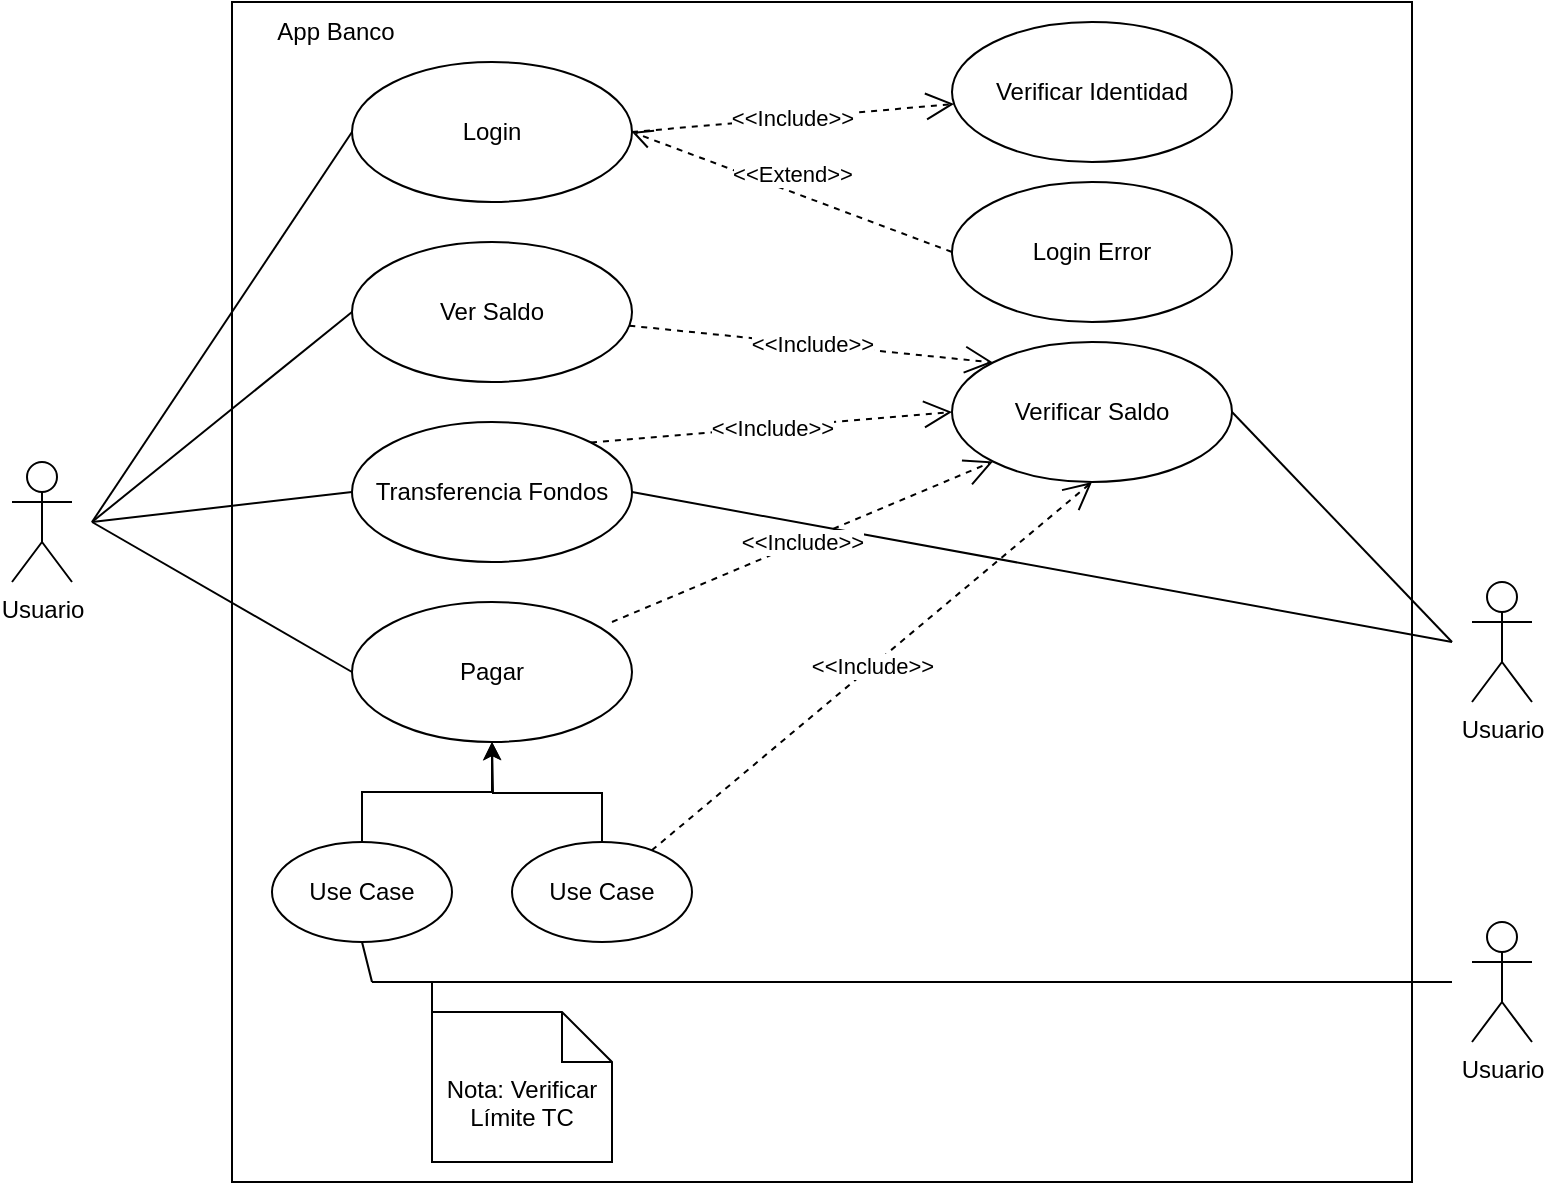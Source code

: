 <mxfile version="26.2.9">
  <diagram name="Página-1" id="1sY_pbcx_UI9Au09iEY9">
    <mxGraphModel dx="705" dy="760" grid="1" gridSize="10" guides="1" tooltips="1" connect="1" arrows="1" fold="1" page="1" pageScale="1" pageWidth="827" pageHeight="1169" math="0" shadow="0">
      <root>
        <mxCell id="0" />
        <mxCell id="1" parent="0" />
        <mxCell id="cCEaOBJ2dYtXkOhGh02d-1" value="Usuario" style="shape=umlActor;verticalLabelPosition=bottom;verticalAlign=top;html=1;outlineConnect=0;" vertex="1" parent="1">
          <mxGeometry x="40" y="280" width="30" height="60" as="geometry" />
        </mxCell>
        <mxCell id="cCEaOBJ2dYtXkOhGh02d-2" value="" style="whiteSpace=wrap;html=1;aspect=fixed;" vertex="1" parent="1">
          <mxGeometry x="150" y="50" width="590" height="590" as="geometry" />
        </mxCell>
        <mxCell id="cCEaOBJ2dYtXkOhGh02d-5" value="Login" style="ellipse;whiteSpace=wrap;html=1;" vertex="1" parent="1">
          <mxGeometry x="210" y="80" width="140" height="70" as="geometry" />
        </mxCell>
        <mxCell id="cCEaOBJ2dYtXkOhGh02d-6" value="Ver Saldo" style="ellipse;whiteSpace=wrap;html=1;" vertex="1" parent="1">
          <mxGeometry x="210" y="170" width="140" height="70" as="geometry" />
        </mxCell>
        <mxCell id="cCEaOBJ2dYtXkOhGh02d-7" value="Transferencia Fondos" style="ellipse;whiteSpace=wrap;html=1;" vertex="1" parent="1">
          <mxGeometry x="210" y="260" width="140" height="70" as="geometry" />
        </mxCell>
        <mxCell id="cCEaOBJ2dYtXkOhGh02d-9" value="" style="endArrow=none;html=1;rounded=0;entryX=0;entryY=0.5;entryDx=0;entryDy=0;" edge="1" parent="1" target="cCEaOBJ2dYtXkOhGh02d-5">
          <mxGeometry width="50" height="50" relative="1" as="geometry">
            <mxPoint x="80" y="310" as="sourcePoint" />
            <mxPoint x="130" y="260" as="targetPoint" />
          </mxGeometry>
        </mxCell>
        <mxCell id="cCEaOBJ2dYtXkOhGh02d-10" value="" style="endArrow=none;html=1;rounded=0;entryX=0;entryY=0.5;entryDx=0;entryDy=0;" edge="1" parent="1" target="cCEaOBJ2dYtXkOhGh02d-6">
          <mxGeometry width="50" height="50" relative="1" as="geometry">
            <mxPoint x="80" y="310" as="sourcePoint" />
            <mxPoint x="170" y="320" as="targetPoint" />
          </mxGeometry>
        </mxCell>
        <mxCell id="cCEaOBJ2dYtXkOhGh02d-11" value="" style="endArrow=none;html=1;rounded=0;entryX=0;entryY=0.5;entryDx=0;entryDy=0;" edge="1" parent="1" target="cCEaOBJ2dYtXkOhGh02d-7">
          <mxGeometry width="50" height="50" relative="1" as="geometry">
            <mxPoint x="80" y="310" as="sourcePoint" />
            <mxPoint x="170" y="310" as="targetPoint" />
          </mxGeometry>
        </mxCell>
        <mxCell id="cCEaOBJ2dYtXkOhGh02d-12" value="Usuario" style="shape=umlActor;verticalLabelPosition=bottom;verticalAlign=top;html=1;" vertex="1" parent="1">
          <mxGeometry x="770" y="340" width="30" height="60" as="geometry" />
        </mxCell>
        <mxCell id="cCEaOBJ2dYtXkOhGh02d-14" value="Verificar Identidad" style="ellipse;whiteSpace=wrap;html=1;" vertex="1" parent="1">
          <mxGeometry x="510" y="60" width="140" height="70" as="geometry" />
        </mxCell>
        <mxCell id="cCEaOBJ2dYtXkOhGh02d-15" value="Login Error" style="ellipse;whiteSpace=wrap;html=1;" vertex="1" parent="1">
          <mxGeometry x="510" y="140" width="140" height="70" as="geometry" />
        </mxCell>
        <mxCell id="cCEaOBJ2dYtXkOhGh02d-16" value="Verificar Saldo" style="ellipse;whiteSpace=wrap;html=1;" vertex="1" parent="1">
          <mxGeometry x="510" y="220" width="140" height="70" as="geometry" />
        </mxCell>
        <mxCell id="cCEaOBJ2dYtXkOhGh02d-17" value="" style="endArrow=none;html=1;rounded=0;exitX=1;exitY=0.5;exitDx=0;exitDy=0;" edge="1" parent="1" source="cCEaOBJ2dYtXkOhGh02d-7">
          <mxGeometry width="50" height="50" relative="1" as="geometry">
            <mxPoint x="710" y="420" as="sourcePoint" />
            <mxPoint x="760" y="370" as="targetPoint" />
          </mxGeometry>
        </mxCell>
        <mxCell id="cCEaOBJ2dYtXkOhGh02d-18" value="" style="endArrow=none;html=1;rounded=0;entryX=1;entryY=0.5;entryDx=0;entryDy=0;" edge="1" parent="1" target="cCEaOBJ2dYtXkOhGh02d-16">
          <mxGeometry width="50" height="50" relative="1" as="geometry">
            <mxPoint x="760" y="370" as="sourcePoint" />
            <mxPoint x="790" y="290" as="targetPoint" />
          </mxGeometry>
        </mxCell>
        <mxCell id="cCEaOBJ2dYtXkOhGh02d-20" value="&amp;lt;&amp;lt;Extend&amp;gt;&amp;gt;" style="html=1;verticalAlign=bottom;endArrow=open;dashed=1;endSize=8;curved=0;rounded=0;entryX=1;entryY=0.5;entryDx=0;entryDy=0;exitX=0;exitY=0.5;exitDx=0;exitDy=0;" edge="1" parent="1" source="cCEaOBJ2dYtXkOhGh02d-15" target="cCEaOBJ2dYtXkOhGh02d-5">
          <mxGeometry relative="1" as="geometry">
            <mxPoint x="510" y="220" as="sourcePoint" />
            <mxPoint x="430" y="220" as="targetPoint" />
          </mxGeometry>
        </mxCell>
        <mxCell id="cCEaOBJ2dYtXkOhGh02d-21" value="&amp;lt;&amp;lt;Include&amp;gt;&amp;gt;" style="endArrow=open;endSize=12;dashed=1;html=1;rounded=0;exitX=1;exitY=0.5;exitDx=0;exitDy=0;" edge="1" parent="1" source="cCEaOBJ2dYtXkOhGh02d-5" target="cCEaOBJ2dYtXkOhGh02d-14">
          <mxGeometry x="-0.003" width="160" relative="1" as="geometry">
            <mxPoint x="360" y="80" as="sourcePoint" />
            <mxPoint x="520" y="80" as="targetPoint" />
            <mxPoint as="offset" />
          </mxGeometry>
        </mxCell>
        <mxCell id="cCEaOBJ2dYtXkOhGh02d-22" value="Pagar" style="ellipse;whiteSpace=wrap;html=1;" vertex="1" parent="1">
          <mxGeometry x="210" y="350" width="140" height="70" as="geometry" />
        </mxCell>
        <mxCell id="cCEaOBJ2dYtXkOhGh02d-23" value="" style="endArrow=none;html=1;rounded=0;entryX=0;entryY=0.5;entryDx=0;entryDy=0;" edge="1" parent="1" target="cCEaOBJ2dYtXkOhGh02d-22">
          <mxGeometry width="50" height="50" relative="1" as="geometry">
            <mxPoint x="80" y="310" as="sourcePoint" />
            <mxPoint x="100" y="400" as="targetPoint" />
          </mxGeometry>
        </mxCell>
        <mxCell id="cCEaOBJ2dYtXkOhGh02d-24" value="App Banco" style="text;html=1;align=center;verticalAlign=middle;whiteSpace=wrap;rounded=0;" vertex="1" parent="1">
          <mxGeometry x="154" y="50" width="96" height="30" as="geometry" />
        </mxCell>
        <mxCell id="cCEaOBJ2dYtXkOhGh02d-26" value="&amp;lt;&amp;lt;Include&amp;gt;&amp;gt;" style="endArrow=open;endSize=12;dashed=1;html=1;rounded=0;entryX=0;entryY=0;entryDx=0;entryDy=0;" edge="1" parent="1" source="cCEaOBJ2dYtXkOhGh02d-6" target="cCEaOBJ2dYtXkOhGh02d-16">
          <mxGeometry width="160" relative="1" as="geometry">
            <mxPoint x="350" y="245" as="sourcePoint" />
            <mxPoint x="510" y="245" as="targetPoint" />
          </mxGeometry>
        </mxCell>
        <mxCell id="cCEaOBJ2dYtXkOhGh02d-27" value="&amp;lt;&amp;lt;Include&amp;gt;&amp;gt;" style="endArrow=open;endSize=12;dashed=1;html=1;rounded=0;entryX=0;entryY=0.5;entryDx=0;entryDy=0;exitX=1;exitY=0;exitDx=0;exitDy=0;" edge="1" parent="1" source="cCEaOBJ2dYtXkOhGh02d-7" target="cCEaOBJ2dYtXkOhGh02d-16">
          <mxGeometry width="160" relative="1" as="geometry">
            <mxPoint x="360" y="360" as="sourcePoint" />
            <mxPoint x="500" y="320" as="targetPoint" />
          </mxGeometry>
        </mxCell>
        <mxCell id="cCEaOBJ2dYtXkOhGh02d-35" style="edgeStyle=orthogonalEdgeStyle;rounded=0;orthogonalLoop=1;jettySize=auto;html=1;exitX=0.5;exitY=0;exitDx=0;exitDy=0;entryX=0.5;entryY=1;entryDx=0;entryDy=0;" edge="1" parent="1" source="cCEaOBJ2dYtXkOhGh02d-28" target="cCEaOBJ2dYtXkOhGh02d-22">
          <mxGeometry relative="1" as="geometry" />
        </mxCell>
        <mxCell id="cCEaOBJ2dYtXkOhGh02d-28" value="Use Case" style="ellipse;whiteSpace=wrap;html=1;" vertex="1" parent="1">
          <mxGeometry x="170" y="470" width="90" height="50" as="geometry" />
        </mxCell>
        <mxCell id="cCEaOBJ2dYtXkOhGh02d-36" style="edgeStyle=orthogonalEdgeStyle;rounded=0;orthogonalLoop=1;jettySize=auto;html=1;exitX=0.5;exitY=0;exitDx=0;exitDy=0;" edge="1" parent="1" source="cCEaOBJ2dYtXkOhGh02d-29">
          <mxGeometry relative="1" as="geometry">
            <mxPoint x="280" y="420" as="targetPoint" />
          </mxGeometry>
        </mxCell>
        <mxCell id="cCEaOBJ2dYtXkOhGh02d-29" value="Use Case" style="ellipse;whiteSpace=wrap;html=1;" vertex="1" parent="1">
          <mxGeometry x="290" y="470" width="90" height="50" as="geometry" />
        </mxCell>
        <mxCell id="cCEaOBJ2dYtXkOhGh02d-32" value="Usuario" style="shape=umlActor;verticalLabelPosition=bottom;verticalAlign=top;html=1;" vertex="1" parent="1">
          <mxGeometry x="770" y="510" width="30" height="60" as="geometry" />
        </mxCell>
        <mxCell id="cCEaOBJ2dYtXkOhGh02d-37" value="&amp;lt;&amp;lt;Include&amp;gt;&amp;gt;" style="endArrow=open;endSize=12;dashed=1;html=1;rounded=0;entryX=0;entryY=1;entryDx=0;entryDy=0;" edge="1" parent="1" target="cCEaOBJ2dYtXkOhGh02d-16">
          <mxGeometry width="160" relative="1" as="geometry">
            <mxPoint x="340" y="360" as="sourcePoint" />
            <mxPoint x="490" y="360" as="targetPoint" />
          </mxGeometry>
        </mxCell>
        <mxCell id="cCEaOBJ2dYtXkOhGh02d-38" value="" style="endArrow=none;html=1;rounded=0;" edge="1" parent="1">
          <mxGeometry width="50" height="50" relative="1" as="geometry">
            <mxPoint x="220" y="540" as="sourcePoint" />
            <mxPoint x="760" y="540" as="targetPoint" />
          </mxGeometry>
        </mxCell>
        <mxCell id="cCEaOBJ2dYtXkOhGh02d-39" value="" style="endArrow=none;html=1;rounded=0;entryX=0.5;entryY=1;entryDx=0;entryDy=0;" edge="1" parent="1" target="cCEaOBJ2dYtXkOhGh02d-28">
          <mxGeometry width="50" height="50" relative="1" as="geometry">
            <mxPoint x="220" y="540" as="sourcePoint" />
            <mxPoint x="230" y="550" as="targetPoint" />
          </mxGeometry>
        </mxCell>
        <mxCell id="cCEaOBJ2dYtXkOhGh02d-41" value="&amp;lt;&amp;lt;Include&amp;gt;&amp;gt;" style="endArrow=open;endSize=12;dashed=1;html=1;rounded=0;entryX=0.5;entryY=1;entryDx=0;entryDy=0;" edge="1" parent="1" source="cCEaOBJ2dYtXkOhGh02d-29" target="cCEaOBJ2dYtXkOhGh02d-16">
          <mxGeometry width="160" relative="1" as="geometry">
            <mxPoint x="380" y="495" as="sourcePoint" />
            <mxPoint x="540" y="495" as="targetPoint" />
          </mxGeometry>
        </mxCell>
        <mxCell id="cCEaOBJ2dYtXkOhGh02d-42" value="Nota: Verificar&lt;div&gt;Límite TC&lt;/div&gt;" style="shape=note2;boundedLbl=1;whiteSpace=wrap;html=1;size=25;verticalAlign=top;align=center;" vertex="1" parent="1">
          <mxGeometry x="250" y="555" width="90" height="75" as="geometry" />
        </mxCell>
        <mxCell id="cCEaOBJ2dYtXkOhGh02d-44" value="" style="endArrow=none;html=1;rounded=0;entryX=0;entryY=0;entryDx=0;entryDy=0;entryPerimeter=0;" edge="1" parent="1" target="cCEaOBJ2dYtXkOhGh02d-42">
          <mxGeometry width="50" height="50" relative="1" as="geometry">
            <mxPoint x="250" y="540" as="sourcePoint" />
            <mxPoint x="240" y="580" as="targetPoint" />
          </mxGeometry>
        </mxCell>
      </root>
    </mxGraphModel>
  </diagram>
</mxfile>
